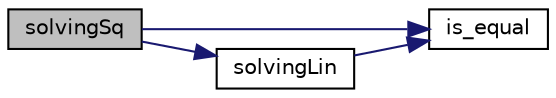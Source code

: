 digraph "solvingSq"
{
 // LATEX_PDF_SIZE
  edge [fontname="Helvetica",fontsize="10",labelfontname="Helvetica",labelfontsize="10"];
  node [fontname="Helvetica",fontsize="10",shape=record];
  rankdir="LR";
  Node1 [label="solvingSq",height=0.2,width=0.4,color="black", fillcolor="grey75", style="filled", fontcolor="black",tooltip="Function what solves square eqution ax2 + bx + c = 0 - equation type."];
  Node1 -> Node2 [color="midnightblue",fontsize="10",style="solid",fontname="Helvetica"];
  Node2 [label="is_equal",height=0.2,width=0.4,color="black", fillcolor="white", style="filled",URL="$func_8cpp.html#af21aa176761e3c76829edd7fd18466f4",tooltip="Function for compare two double numbers."];
  Node1 -> Node3 [color="midnightblue",fontsize="10",style="solid",fontname="Helvetica"];
  Node3 [label="solvingLin",height=0.2,width=0.4,color="black", fillcolor="white", style="filled",URL="$func_8cpp.html#a1f111ad2f3782f27ac098682f8571abc",tooltip="Function what solves linear eqution It is one of cases when coefficient a = 0 bx + c = 0 - equation t..."];
  Node3 -> Node2 [color="midnightblue",fontsize="10",style="solid",fontname="Helvetica"];
}
